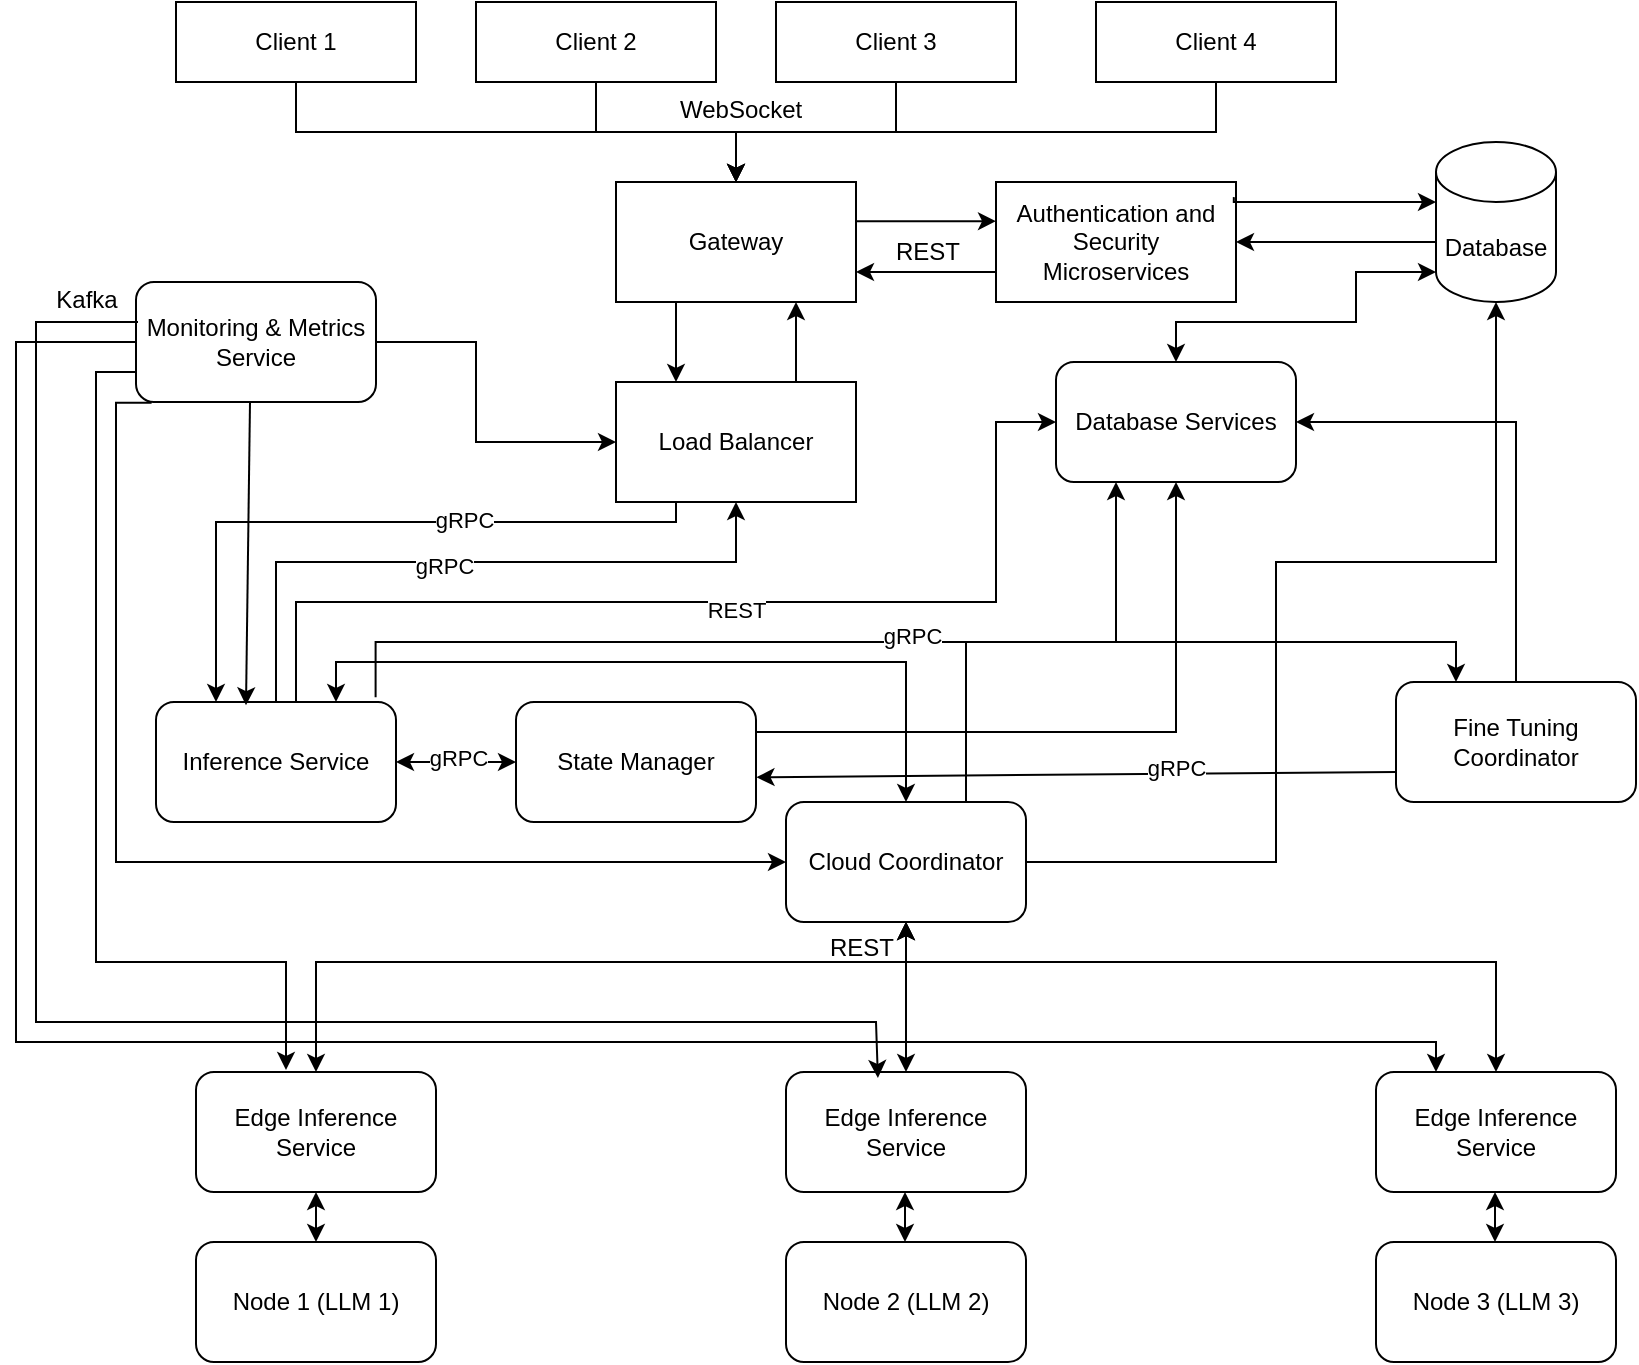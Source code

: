 <mxfile version="26.0.6">
  <diagram name="Page-1" id="Xsd_PkYyZaTxMJuh6LFN">
    <mxGraphModel dx="2927" dy="1044" grid="1" gridSize="10" guides="1" tooltips="1" connect="1" arrows="1" fold="1" page="1" pageScale="1" pageWidth="827" pageHeight="1169" math="0" shadow="0">
      <root>
        <mxCell id="0" />
        <mxCell id="1" parent="0" />
        <mxCell id="4-SQfgxpwPmrZY_Dnkm_-16" style="edgeStyle=orthogonalEdgeStyle;rounded=0;orthogonalLoop=1;jettySize=auto;html=1;exitX=0.5;exitY=1;exitDx=0;exitDy=0;" edge="1" parent="1" source="4-SQfgxpwPmrZY_Dnkm_-1">
          <mxGeometry relative="1" as="geometry">
            <mxPoint x="-120" y="200" as="targetPoint" />
            <Array as="points">
              <mxPoint x="-340" y="175" />
              <mxPoint x="-120" y="175" />
            </Array>
          </mxGeometry>
        </mxCell>
        <mxCell id="4-SQfgxpwPmrZY_Dnkm_-1" value="Client 1" style="rounded=0;whiteSpace=wrap;html=1;" vertex="1" parent="1">
          <mxGeometry x="-400" y="110" width="120" height="40" as="geometry" />
        </mxCell>
        <mxCell id="4-SQfgxpwPmrZY_Dnkm_-17" style="edgeStyle=orthogonalEdgeStyle;rounded=0;orthogonalLoop=1;jettySize=auto;html=1;exitX=0.5;exitY=1;exitDx=0;exitDy=0;entryX=0.5;entryY=0;entryDx=0;entryDy=0;" edge="1" parent="1" source="4-SQfgxpwPmrZY_Dnkm_-2" target="4-SQfgxpwPmrZY_Dnkm_-5">
          <mxGeometry relative="1" as="geometry" />
        </mxCell>
        <mxCell id="4-SQfgxpwPmrZY_Dnkm_-2" value="Client 2" style="rounded=0;whiteSpace=wrap;html=1;" vertex="1" parent="1">
          <mxGeometry x="-250" y="110" width="120" height="40" as="geometry" />
        </mxCell>
        <mxCell id="4-SQfgxpwPmrZY_Dnkm_-19" style="edgeStyle=orthogonalEdgeStyle;rounded=0;orthogonalLoop=1;jettySize=auto;html=1;exitX=0.5;exitY=1;exitDx=0;exitDy=0;entryX=0.5;entryY=0;entryDx=0;entryDy=0;" edge="1" parent="1" source="4-SQfgxpwPmrZY_Dnkm_-3" target="4-SQfgxpwPmrZY_Dnkm_-5">
          <mxGeometry relative="1" as="geometry">
            <mxPoint x="-260" y="200" as="targetPoint" />
          </mxGeometry>
        </mxCell>
        <mxCell id="4-SQfgxpwPmrZY_Dnkm_-3" value="Client 3" style="rounded=0;whiteSpace=wrap;html=1;" vertex="1" parent="1">
          <mxGeometry x="-100" y="110" width="120" height="40" as="geometry" />
        </mxCell>
        <mxCell id="4-SQfgxpwPmrZY_Dnkm_-20" style="edgeStyle=orthogonalEdgeStyle;rounded=0;orthogonalLoop=1;jettySize=auto;html=1;exitX=0.5;exitY=1;exitDx=0;exitDy=0;entryX=0.5;entryY=0;entryDx=0;entryDy=0;" edge="1" parent="1" source="4-SQfgxpwPmrZY_Dnkm_-4" target="4-SQfgxpwPmrZY_Dnkm_-5">
          <mxGeometry relative="1" as="geometry">
            <mxPoint x="-260" y="200" as="targetPoint" />
          </mxGeometry>
        </mxCell>
        <mxCell id="4-SQfgxpwPmrZY_Dnkm_-4" value="Client 4" style="rounded=0;whiteSpace=wrap;html=1;" vertex="1" parent="1">
          <mxGeometry x="60" y="110" width="120" height="40" as="geometry" />
        </mxCell>
        <mxCell id="4-SQfgxpwPmrZY_Dnkm_-26" style="edgeStyle=orthogonalEdgeStyle;rounded=0;orthogonalLoop=1;jettySize=auto;html=1;exitX=0.25;exitY=1;exitDx=0;exitDy=0;entryX=0.25;entryY=0;entryDx=0;entryDy=0;" edge="1" parent="1" source="4-SQfgxpwPmrZY_Dnkm_-5" target="4-SQfgxpwPmrZY_Dnkm_-6">
          <mxGeometry relative="1" as="geometry" />
        </mxCell>
        <mxCell id="4-SQfgxpwPmrZY_Dnkm_-5" value="Gateway" style="rounded=0;whiteSpace=wrap;html=1;" vertex="1" parent="1">
          <mxGeometry x="-180" y="200" width="120" height="60" as="geometry" />
        </mxCell>
        <mxCell id="4-SQfgxpwPmrZY_Dnkm_-27" style="edgeStyle=orthogonalEdgeStyle;rounded=0;orthogonalLoop=1;jettySize=auto;html=1;exitX=0.75;exitY=0;exitDx=0;exitDy=0;entryX=0.75;entryY=1;entryDx=0;entryDy=0;" edge="1" parent="1" source="4-SQfgxpwPmrZY_Dnkm_-6" target="4-SQfgxpwPmrZY_Dnkm_-5">
          <mxGeometry relative="1" as="geometry" />
        </mxCell>
        <mxCell id="4-SQfgxpwPmrZY_Dnkm_-28" style="edgeStyle=orthogonalEdgeStyle;rounded=0;orthogonalLoop=1;jettySize=auto;html=1;exitX=0.25;exitY=1;exitDx=0;exitDy=0;entryX=0.25;entryY=0;entryDx=0;entryDy=0;" edge="1" parent="1" source="4-SQfgxpwPmrZY_Dnkm_-6" target="4-SQfgxpwPmrZY_Dnkm_-10">
          <mxGeometry relative="1" as="geometry">
            <Array as="points">
              <mxPoint x="-150" y="370" />
              <mxPoint x="-380" y="370" />
            </Array>
          </mxGeometry>
        </mxCell>
        <mxCell id="4-SQfgxpwPmrZY_Dnkm_-76" value="gRPC" style="edgeLabel;html=1;align=center;verticalAlign=middle;resizable=0;points=[];" vertex="1" connectable="0" parent="4-SQfgxpwPmrZY_Dnkm_-28">
          <mxGeometry x="-0.296" y="-1" relative="1" as="geometry">
            <mxPoint as="offset" />
          </mxGeometry>
        </mxCell>
        <mxCell id="4-SQfgxpwPmrZY_Dnkm_-6" value="Load Balancer" style="rounded=0;whiteSpace=wrap;html=1;" vertex="1" parent="1">
          <mxGeometry x="-180" y="300" width="120" height="60" as="geometry" />
        </mxCell>
        <mxCell id="4-SQfgxpwPmrZY_Dnkm_-7" value="Authentication and Security Microservices" style="rounded=0;whiteSpace=wrap;html=1;" vertex="1" parent="1">
          <mxGeometry x="10" y="200" width="120" height="60" as="geometry" />
        </mxCell>
        <mxCell id="4-SQfgxpwPmrZY_Dnkm_-25" style="edgeStyle=orthogonalEdgeStyle;rounded=0;orthogonalLoop=1;jettySize=auto;html=1;exitX=0;exitY=0;exitDx=0;exitDy=52.5;exitPerimeter=0;entryX=1;entryY=0.5;entryDx=0;entryDy=0;" edge="1" parent="1" source="4-SQfgxpwPmrZY_Dnkm_-8" target="4-SQfgxpwPmrZY_Dnkm_-7">
          <mxGeometry relative="1" as="geometry">
            <Array as="points">
              <mxPoint x="230" y="230" />
            </Array>
          </mxGeometry>
        </mxCell>
        <mxCell id="4-SQfgxpwPmrZY_Dnkm_-8" value="Database" style="shape=cylinder3;whiteSpace=wrap;html=1;boundedLbl=1;backgroundOutline=1;size=15;" vertex="1" parent="1">
          <mxGeometry x="230" y="180" width="60" height="80" as="geometry" />
        </mxCell>
        <mxCell id="4-SQfgxpwPmrZY_Dnkm_-69" style="edgeStyle=orthogonalEdgeStyle;rounded=0;orthogonalLoop=1;jettySize=auto;html=1;exitX=1;exitY=0.25;exitDx=0;exitDy=0;entryX=0.5;entryY=1;entryDx=0;entryDy=0;" edge="1" parent="1" source="4-SQfgxpwPmrZY_Dnkm_-9" target="4-SQfgxpwPmrZY_Dnkm_-12">
          <mxGeometry relative="1" as="geometry" />
        </mxCell>
        <mxCell id="4-SQfgxpwPmrZY_Dnkm_-9" value="State Manager" style="rounded=1;whiteSpace=wrap;html=1;" vertex="1" parent="1">
          <mxGeometry x="-230" y="460" width="120" height="60" as="geometry" />
        </mxCell>
        <mxCell id="4-SQfgxpwPmrZY_Dnkm_-29" style="edgeStyle=orthogonalEdgeStyle;rounded=0;orthogonalLoop=1;jettySize=auto;html=1;exitX=0.5;exitY=0;exitDx=0;exitDy=0;entryX=0.5;entryY=1;entryDx=0;entryDy=0;" edge="1" parent="1" source="4-SQfgxpwPmrZY_Dnkm_-10" target="4-SQfgxpwPmrZY_Dnkm_-6">
          <mxGeometry relative="1" as="geometry">
            <Array as="points">
              <mxPoint x="-350" y="390" />
              <mxPoint x="-120" y="390" />
            </Array>
          </mxGeometry>
        </mxCell>
        <mxCell id="4-SQfgxpwPmrZY_Dnkm_-87" value="gRPC" style="edgeLabel;html=1;align=center;verticalAlign=middle;resizable=0;points=[];" vertex="1" connectable="0" parent="4-SQfgxpwPmrZY_Dnkm_-29">
          <mxGeometry x="-0.066" y="-2" relative="1" as="geometry">
            <mxPoint as="offset" />
          </mxGeometry>
        </mxCell>
        <mxCell id="4-SQfgxpwPmrZY_Dnkm_-71" style="edgeStyle=orthogonalEdgeStyle;rounded=0;orthogonalLoop=1;jettySize=auto;html=1;exitX=0.915;exitY=-0.04;exitDx=0;exitDy=0;entryX=0.25;entryY=0;entryDx=0;entryDy=0;exitPerimeter=0;" edge="1" parent="1" source="4-SQfgxpwPmrZY_Dnkm_-10" target="4-SQfgxpwPmrZY_Dnkm_-13">
          <mxGeometry relative="1" as="geometry">
            <Array as="points">
              <mxPoint x="-300" y="430" />
              <mxPoint x="240" y="430" />
            </Array>
          </mxGeometry>
        </mxCell>
        <mxCell id="4-SQfgxpwPmrZY_Dnkm_-88" value="gRPC" style="edgeLabel;html=1;align=center;verticalAlign=middle;resizable=0;points=[];" vertex="1" connectable="0" parent="4-SQfgxpwPmrZY_Dnkm_-71">
          <mxGeometry x="0.006" y="3" relative="1" as="geometry">
            <mxPoint as="offset" />
          </mxGeometry>
        </mxCell>
        <mxCell id="4-SQfgxpwPmrZY_Dnkm_-81" style="edgeStyle=orthogonalEdgeStyle;rounded=0;orthogonalLoop=1;jettySize=auto;html=1;exitX=0.5;exitY=0;exitDx=0;exitDy=0;entryX=0;entryY=0.5;entryDx=0;entryDy=0;" edge="1" parent="1" source="4-SQfgxpwPmrZY_Dnkm_-10" target="4-SQfgxpwPmrZY_Dnkm_-12">
          <mxGeometry relative="1" as="geometry">
            <Array as="points">
              <mxPoint x="-340" y="460" />
              <mxPoint x="-340" y="410" />
              <mxPoint x="10" y="410" />
              <mxPoint x="10" y="320" />
            </Array>
          </mxGeometry>
        </mxCell>
        <mxCell id="4-SQfgxpwPmrZY_Dnkm_-82" value="REST" style="edgeLabel;html=1;align=center;verticalAlign=middle;resizable=0;points=[];" vertex="1" connectable="0" parent="4-SQfgxpwPmrZY_Dnkm_-81">
          <mxGeometry x="0.056" y="-4" relative="1" as="geometry">
            <mxPoint as="offset" />
          </mxGeometry>
        </mxCell>
        <mxCell id="4-SQfgxpwPmrZY_Dnkm_-10" value="Inference Service" style="rounded=1;whiteSpace=wrap;html=1;" vertex="1" parent="1">
          <mxGeometry x="-410" y="460" width="120" height="60" as="geometry" />
        </mxCell>
        <mxCell id="4-SQfgxpwPmrZY_Dnkm_-70" style="edgeStyle=orthogonalEdgeStyle;rounded=0;orthogonalLoop=1;jettySize=auto;html=1;exitX=0.75;exitY=0;exitDx=0;exitDy=0;entryX=0.25;entryY=1;entryDx=0;entryDy=0;" edge="1" parent="1" source="4-SQfgxpwPmrZY_Dnkm_-11" target="4-SQfgxpwPmrZY_Dnkm_-12">
          <mxGeometry relative="1" as="geometry" />
        </mxCell>
        <mxCell id="4-SQfgxpwPmrZY_Dnkm_-11" value="Cloud Coordinator" style="rounded=1;whiteSpace=wrap;html=1;" vertex="1" parent="1">
          <mxGeometry x="-95" y="510" width="120" height="60" as="geometry" />
        </mxCell>
        <mxCell id="4-SQfgxpwPmrZY_Dnkm_-12" value="Database Services" style="rounded=1;whiteSpace=wrap;html=1;" vertex="1" parent="1">
          <mxGeometry x="40" y="290" width="120" height="60" as="geometry" />
        </mxCell>
        <mxCell id="4-SQfgxpwPmrZY_Dnkm_-13" value="Fine Tuning Coordinator" style="rounded=1;whiteSpace=wrap;html=1;" vertex="1" parent="1">
          <mxGeometry x="210" y="450" width="120" height="60" as="geometry" />
        </mxCell>
        <mxCell id="4-SQfgxpwPmrZY_Dnkm_-63" style="edgeStyle=orthogonalEdgeStyle;rounded=0;orthogonalLoop=1;jettySize=auto;html=1;exitX=0.065;exitY=1.007;exitDx=0;exitDy=0;entryX=0;entryY=0.5;entryDx=0;entryDy=0;exitPerimeter=0;" edge="1" parent="1" source="4-SQfgxpwPmrZY_Dnkm_-14" target="4-SQfgxpwPmrZY_Dnkm_-11">
          <mxGeometry relative="1" as="geometry">
            <Array as="points">
              <mxPoint x="-430" y="310" />
              <mxPoint x="-430" y="540" />
            </Array>
          </mxGeometry>
        </mxCell>
        <mxCell id="4-SQfgxpwPmrZY_Dnkm_-14" value="Monitoring &amp;amp; Metrics Service" style="rounded=1;whiteSpace=wrap;html=1;" vertex="1" parent="1">
          <mxGeometry x="-420" y="250" width="120" height="60" as="geometry" />
        </mxCell>
        <mxCell id="4-SQfgxpwPmrZY_Dnkm_-15" value="Edge Inference Service" style="rounded=1;whiteSpace=wrap;html=1;" vertex="1" parent="1">
          <mxGeometry x="-390" y="645" width="120" height="60" as="geometry" />
        </mxCell>
        <mxCell id="4-SQfgxpwPmrZY_Dnkm_-21" value="" style="endArrow=classic;html=1;rounded=0;entryX=0;entryY=0.5;entryDx=0;entryDy=0;" edge="1" parent="1">
          <mxGeometry width="50" height="50" relative="1" as="geometry">
            <mxPoint x="-60" y="219.58" as="sourcePoint" />
            <mxPoint x="10" y="219.58" as="targetPoint" />
          </mxGeometry>
        </mxCell>
        <mxCell id="4-SQfgxpwPmrZY_Dnkm_-23" value="" style="endArrow=classic;html=1;rounded=0;exitX=0;exitY=0.75;exitDx=0;exitDy=0;entryX=1;entryY=0.75;entryDx=0;entryDy=0;" edge="1" parent="1" source="4-SQfgxpwPmrZY_Dnkm_-7" target="4-SQfgxpwPmrZY_Dnkm_-5">
          <mxGeometry width="50" height="50" relative="1" as="geometry">
            <mxPoint x="-60" y="250" as="sourcePoint" />
            <mxPoint x="-110" y="280" as="targetPoint" />
          </mxGeometry>
        </mxCell>
        <mxCell id="4-SQfgxpwPmrZY_Dnkm_-24" style="edgeStyle=orthogonalEdgeStyle;rounded=0;orthogonalLoop=1;jettySize=auto;html=1;exitX=0.991;exitY=0.126;exitDx=0;exitDy=0;exitPerimeter=0;" edge="1" parent="1" source="4-SQfgxpwPmrZY_Dnkm_-7" target="4-SQfgxpwPmrZY_Dnkm_-8">
          <mxGeometry relative="1" as="geometry">
            <mxPoint x="220" y="230" as="targetPoint" />
            <Array as="points">
              <mxPoint x="129" y="210" />
            </Array>
          </mxGeometry>
        </mxCell>
        <mxCell id="4-SQfgxpwPmrZY_Dnkm_-31" value="Node 1 (LLM 1)" style="rounded=1;whiteSpace=wrap;html=1;" vertex="1" parent="1">
          <mxGeometry x="-390" y="730" width="120" height="60" as="geometry" />
        </mxCell>
        <mxCell id="4-SQfgxpwPmrZY_Dnkm_-32" value="Node 2 (LLM 2)" style="rounded=1;whiteSpace=wrap;html=1;" vertex="1" parent="1">
          <mxGeometry x="-95" y="730" width="120" height="60" as="geometry" />
        </mxCell>
        <mxCell id="4-SQfgxpwPmrZY_Dnkm_-33" value="Node 3 (LLM 3)" style="rounded=1;whiteSpace=wrap;html=1;" vertex="1" parent="1">
          <mxGeometry x="200" y="730" width="120" height="60" as="geometry" />
        </mxCell>
        <mxCell id="4-SQfgxpwPmrZY_Dnkm_-34" value="Edge Inference Service" style="rounded=1;whiteSpace=wrap;html=1;" vertex="1" parent="1">
          <mxGeometry x="-95" y="645" width="120" height="60" as="geometry" />
        </mxCell>
        <mxCell id="4-SQfgxpwPmrZY_Dnkm_-35" value="Edge Inference Service" style="rounded=1;whiteSpace=wrap;html=1;" vertex="1" parent="1">
          <mxGeometry x="200" y="645" width="120" height="60" as="geometry" />
        </mxCell>
        <mxCell id="4-SQfgxpwPmrZY_Dnkm_-36" value="" style="endArrow=classic;startArrow=classic;html=1;rounded=0;exitX=1;exitY=0.5;exitDx=0;exitDy=0;entryX=0;entryY=0.5;entryDx=0;entryDy=0;" edge="1" parent="1" source="4-SQfgxpwPmrZY_Dnkm_-10" target="4-SQfgxpwPmrZY_Dnkm_-9">
          <mxGeometry width="50" height="50" relative="1" as="geometry">
            <mxPoint x="-290" y="500" as="sourcePoint" />
            <mxPoint x="-240" y="450" as="targetPoint" />
          </mxGeometry>
        </mxCell>
        <mxCell id="4-SQfgxpwPmrZY_Dnkm_-77" value="gRPC" style="edgeLabel;html=1;align=center;verticalAlign=middle;resizable=0;points=[];" vertex="1" connectable="0" parent="4-SQfgxpwPmrZY_Dnkm_-36">
          <mxGeometry x="0.017" y="2" relative="1" as="geometry">
            <mxPoint as="offset" />
          </mxGeometry>
        </mxCell>
        <mxCell id="4-SQfgxpwPmrZY_Dnkm_-37" value="" style="endArrow=classic;startArrow=classic;html=1;rounded=0;exitX=0.5;exitY=0;exitDx=0;exitDy=0;entryX=0.5;entryY=1;entryDx=0;entryDy=0;" edge="1" parent="1" source="4-SQfgxpwPmrZY_Dnkm_-15" target="4-SQfgxpwPmrZY_Dnkm_-11">
          <mxGeometry width="50" height="50" relative="1" as="geometry">
            <mxPoint x="-240" y="590" as="sourcePoint" />
            <mxPoint x="-50" y="570" as="targetPoint" />
            <Array as="points">
              <mxPoint x="-330" y="590" />
              <mxPoint x="-35" y="590" />
            </Array>
          </mxGeometry>
        </mxCell>
        <mxCell id="4-SQfgxpwPmrZY_Dnkm_-38" value="" style="endArrow=classic;startArrow=classic;html=1;rounded=0;entryX=0.5;entryY=0;entryDx=0;entryDy=0;exitX=0.75;exitY=0;exitDx=0;exitDy=0;" edge="1" parent="1" source="4-SQfgxpwPmrZY_Dnkm_-10" target="4-SQfgxpwPmrZY_Dnkm_-11">
          <mxGeometry width="50" height="50" relative="1" as="geometry">
            <mxPoint x="-135" y="430" as="sourcePoint" />
            <mxPoint x="-85" y="380" as="targetPoint" />
            <Array as="points">
              <mxPoint x="-320" y="440" />
              <mxPoint x="-180" y="440" />
              <mxPoint x="-35" y="440" />
            </Array>
          </mxGeometry>
        </mxCell>
        <mxCell id="4-SQfgxpwPmrZY_Dnkm_-39" value="" style="endArrow=classic;startArrow=classic;html=1;rounded=0;entryX=0.5;entryY=1;entryDx=0;entryDy=0;exitX=0.5;exitY=0;exitDx=0;exitDy=0;" edge="1" parent="1" source="4-SQfgxpwPmrZY_Dnkm_-34" target="4-SQfgxpwPmrZY_Dnkm_-11">
          <mxGeometry width="50" height="50" relative="1" as="geometry">
            <mxPoint x="-51" y="590" as="sourcePoint" />
            <mxPoint x="-1" y="540" as="targetPoint" />
          </mxGeometry>
        </mxCell>
        <mxCell id="4-SQfgxpwPmrZY_Dnkm_-40" value="" style="endArrow=classic;startArrow=classic;html=1;rounded=0;entryX=0.5;entryY=0;entryDx=0;entryDy=0;exitX=0.5;exitY=1;exitDx=0;exitDy=0;" edge="1" parent="1" source="4-SQfgxpwPmrZY_Dnkm_-11" target="4-SQfgxpwPmrZY_Dnkm_-35">
          <mxGeometry width="50" height="50" relative="1" as="geometry">
            <mxPoint x="-20" y="572" as="sourcePoint" />
            <mxPoint x="75" y="520" as="targetPoint" />
            <Array as="points">
              <mxPoint x="-35" y="590" />
              <mxPoint x="120" y="590" />
              <mxPoint x="260" y="590" />
            </Array>
          </mxGeometry>
        </mxCell>
        <mxCell id="4-SQfgxpwPmrZY_Dnkm_-45" value="" style="endArrow=classic;startArrow=classic;html=1;rounded=0;exitX=0.5;exitY=0;exitDx=0;exitDy=0;entryX=0.5;entryY=1;entryDx=0;entryDy=0;" edge="1" parent="1" source="4-SQfgxpwPmrZY_Dnkm_-31" target="4-SQfgxpwPmrZY_Dnkm_-15">
          <mxGeometry width="50" height="50" relative="1" as="geometry">
            <mxPoint x="-365" y="725" as="sourcePoint" />
            <mxPoint x="-315" y="675" as="targetPoint" />
          </mxGeometry>
        </mxCell>
        <mxCell id="4-SQfgxpwPmrZY_Dnkm_-46" value="" style="endArrow=classic;startArrow=classic;html=1;rounded=0;exitX=0.5;exitY=0;exitDx=0;exitDy=0;entryX=0.5;entryY=1;entryDx=0;entryDy=0;" edge="1" parent="1">
          <mxGeometry width="50" height="50" relative="1" as="geometry">
            <mxPoint x="-35.5" y="730" as="sourcePoint" />
            <mxPoint x="-35.5" y="705" as="targetPoint" />
          </mxGeometry>
        </mxCell>
        <mxCell id="4-SQfgxpwPmrZY_Dnkm_-47" value="" style="endArrow=classic;startArrow=classic;html=1;rounded=0;exitX=0.5;exitY=0;exitDx=0;exitDy=0;entryX=0.5;entryY=1;entryDx=0;entryDy=0;" edge="1" parent="1">
          <mxGeometry width="50" height="50" relative="1" as="geometry">
            <mxPoint x="259.5" y="730" as="sourcePoint" />
            <mxPoint x="259.5" y="705" as="targetPoint" />
          </mxGeometry>
        </mxCell>
        <mxCell id="4-SQfgxpwPmrZY_Dnkm_-48" value="" style="endArrow=classic;html=1;rounded=0;exitX=0.5;exitY=0;exitDx=0;exitDy=0;entryX=1;entryY=0.5;entryDx=0;entryDy=0;" edge="1" parent="1" source="4-SQfgxpwPmrZY_Dnkm_-13" target="4-SQfgxpwPmrZY_Dnkm_-12">
          <mxGeometry width="50" height="50" relative="1" as="geometry">
            <mxPoint x="235" y="440" as="sourcePoint" />
            <mxPoint x="285" y="390" as="targetPoint" />
            <Array as="points">
              <mxPoint x="270" y="320" />
            </Array>
          </mxGeometry>
        </mxCell>
        <mxCell id="4-SQfgxpwPmrZY_Dnkm_-52" value="" style="endArrow=classic;html=1;rounded=0;exitX=0;exitY=0.75;exitDx=0;exitDy=0;entryX=1.002;entryY=0.627;entryDx=0;entryDy=0;entryPerimeter=0;" edge="1" parent="1" source="4-SQfgxpwPmrZY_Dnkm_-13" target="4-SQfgxpwPmrZY_Dnkm_-9">
          <mxGeometry width="50" height="50" relative="1" as="geometry">
            <mxPoint x="95" y="530" as="sourcePoint" />
            <mxPoint x="145" y="480" as="targetPoint" />
          </mxGeometry>
        </mxCell>
        <mxCell id="4-SQfgxpwPmrZY_Dnkm_-79" value="gRPC" style="edgeLabel;html=1;align=center;verticalAlign=middle;resizable=0;points=[];" vertex="1" connectable="0" parent="4-SQfgxpwPmrZY_Dnkm_-52">
          <mxGeometry x="-0.311" y="-3" relative="1" as="geometry">
            <mxPoint as="offset" />
          </mxGeometry>
        </mxCell>
        <mxCell id="4-SQfgxpwPmrZY_Dnkm_-54" value="" style="endArrow=classic;html=1;rounded=0;exitX=1;exitY=0.5;exitDx=0;exitDy=0;" edge="1" parent="1" source="4-SQfgxpwPmrZY_Dnkm_-11">
          <mxGeometry width="50" height="50" relative="1" as="geometry">
            <mxPoint x="30" y="550" as="sourcePoint" />
            <mxPoint x="260" y="260" as="targetPoint" />
            <Array as="points">
              <mxPoint x="150" y="540" />
              <mxPoint x="150" y="390" />
              <mxPoint x="260" y="390" />
            </Array>
          </mxGeometry>
        </mxCell>
        <mxCell id="4-SQfgxpwPmrZY_Dnkm_-55" value="" style="endArrow=classic;html=1;rounded=0;exitX=0.5;exitY=1;exitDx=0;exitDy=0;entryX=0.4;entryY=0.027;entryDx=0;entryDy=0;entryPerimeter=0;" edge="1" parent="1">
          <mxGeometry width="50" height="50" relative="1" as="geometry">
            <mxPoint x="-363" y="310" as="sourcePoint" />
            <mxPoint x="-365" y="461.62" as="targetPoint" />
          </mxGeometry>
        </mxCell>
        <mxCell id="4-SQfgxpwPmrZY_Dnkm_-56" value="" style="endArrow=classic;html=1;rounded=0;entryX=0;entryY=0.5;entryDx=0;entryDy=0;exitX=1;exitY=0.5;exitDx=0;exitDy=0;" edge="1" parent="1" source="4-SQfgxpwPmrZY_Dnkm_-14" target="4-SQfgxpwPmrZY_Dnkm_-6">
          <mxGeometry width="50" height="50" relative="1" as="geometry">
            <mxPoint x="-280" y="290" as="sourcePoint" />
            <mxPoint x="-230" y="240" as="targetPoint" />
            <Array as="points">
              <mxPoint x="-250" y="280" />
              <mxPoint x="-250" y="330" />
            </Array>
          </mxGeometry>
        </mxCell>
        <mxCell id="4-SQfgxpwPmrZY_Dnkm_-59" value="" style="endArrow=classic;html=1;rounded=0;entryX=0.25;entryY=0;entryDx=0;entryDy=0;" edge="1" parent="1" target="4-SQfgxpwPmrZY_Dnkm_-35">
          <mxGeometry width="50" height="50" relative="1" as="geometry">
            <mxPoint x="-420" y="280" as="sourcePoint" />
            <mxPoint x="-371" y="629" as="targetPoint" />
            <Array as="points">
              <mxPoint x="-480" y="280" />
              <mxPoint x="-480" y="630" />
              <mxPoint x="230" y="630" />
            </Array>
          </mxGeometry>
        </mxCell>
        <mxCell id="4-SQfgxpwPmrZY_Dnkm_-60" value="" style="endArrow=classic;html=1;rounded=0;entryX=0.383;entryY=0.05;entryDx=0;entryDy=0;entryPerimeter=0;" edge="1" parent="1" target="4-SQfgxpwPmrZY_Dnkm_-34">
          <mxGeometry width="50" height="50" relative="1" as="geometry">
            <mxPoint x="-419" y="270" as="sourcePoint" />
            <mxPoint x="-50" y="640" as="targetPoint" />
            <Array as="points">
              <mxPoint x="-470" y="270" />
              <mxPoint x="-470" y="620" />
              <mxPoint x="-50" y="620" />
            </Array>
          </mxGeometry>
        </mxCell>
        <mxCell id="4-SQfgxpwPmrZY_Dnkm_-74" value="" style="endArrow=classic;startArrow=classic;html=1;rounded=0;exitX=0.5;exitY=0;exitDx=0;exitDy=0;entryX=0;entryY=1;entryDx=0;entryDy=-15;entryPerimeter=0;" edge="1" parent="1" source="4-SQfgxpwPmrZY_Dnkm_-12" target="4-SQfgxpwPmrZY_Dnkm_-8">
          <mxGeometry width="50" height="50" relative="1" as="geometry">
            <mxPoint x="170" y="300" as="sourcePoint" />
            <mxPoint x="220" y="250" as="targetPoint" />
            <Array as="points">
              <mxPoint x="100" y="270" />
              <mxPoint x="190" y="270" />
              <mxPoint x="190" y="245" />
            </Array>
          </mxGeometry>
        </mxCell>
        <mxCell id="4-SQfgxpwPmrZY_Dnkm_-75" style="edgeStyle=orthogonalEdgeStyle;rounded=0;orthogonalLoop=1;jettySize=auto;html=1;exitX=0;exitY=0.75;exitDx=0;exitDy=0;entryX=0.375;entryY=-0.017;entryDx=0;entryDy=0;entryPerimeter=0;" edge="1" parent="1" source="4-SQfgxpwPmrZY_Dnkm_-14" target="4-SQfgxpwPmrZY_Dnkm_-15">
          <mxGeometry relative="1" as="geometry">
            <Array as="points">
              <mxPoint x="-440" y="295" />
              <mxPoint x="-440" y="590" />
              <mxPoint x="-345" y="590" />
            </Array>
          </mxGeometry>
        </mxCell>
        <mxCell id="4-SQfgxpwPmrZY_Dnkm_-80" value="WebSocket" style="text;whiteSpace=wrap;html=1;" vertex="1" parent="1">
          <mxGeometry x="-150" y="150" width="90" height="40" as="geometry" />
        </mxCell>
        <mxCell id="4-SQfgxpwPmrZY_Dnkm_-83" value="REST" style="text;whiteSpace=wrap;html=1;" vertex="1" parent="1">
          <mxGeometry x="-75" y="569" width="70" height="40" as="geometry" />
        </mxCell>
        <mxCell id="4-SQfgxpwPmrZY_Dnkm_-86" value="REST" style="text;whiteSpace=wrap;html=1;" vertex="1" parent="1">
          <mxGeometry x="-42" y="221" width="70" height="40" as="geometry" />
        </mxCell>
        <mxCell id="4-SQfgxpwPmrZY_Dnkm_-89" value="Kafka" style="text;html=1;align=center;verticalAlign=middle;resizable=0;points=[];autosize=1;strokeColor=none;fillColor=none;" vertex="1" parent="1">
          <mxGeometry x="-470" y="244" width="50" height="30" as="geometry" />
        </mxCell>
      </root>
    </mxGraphModel>
  </diagram>
</mxfile>
